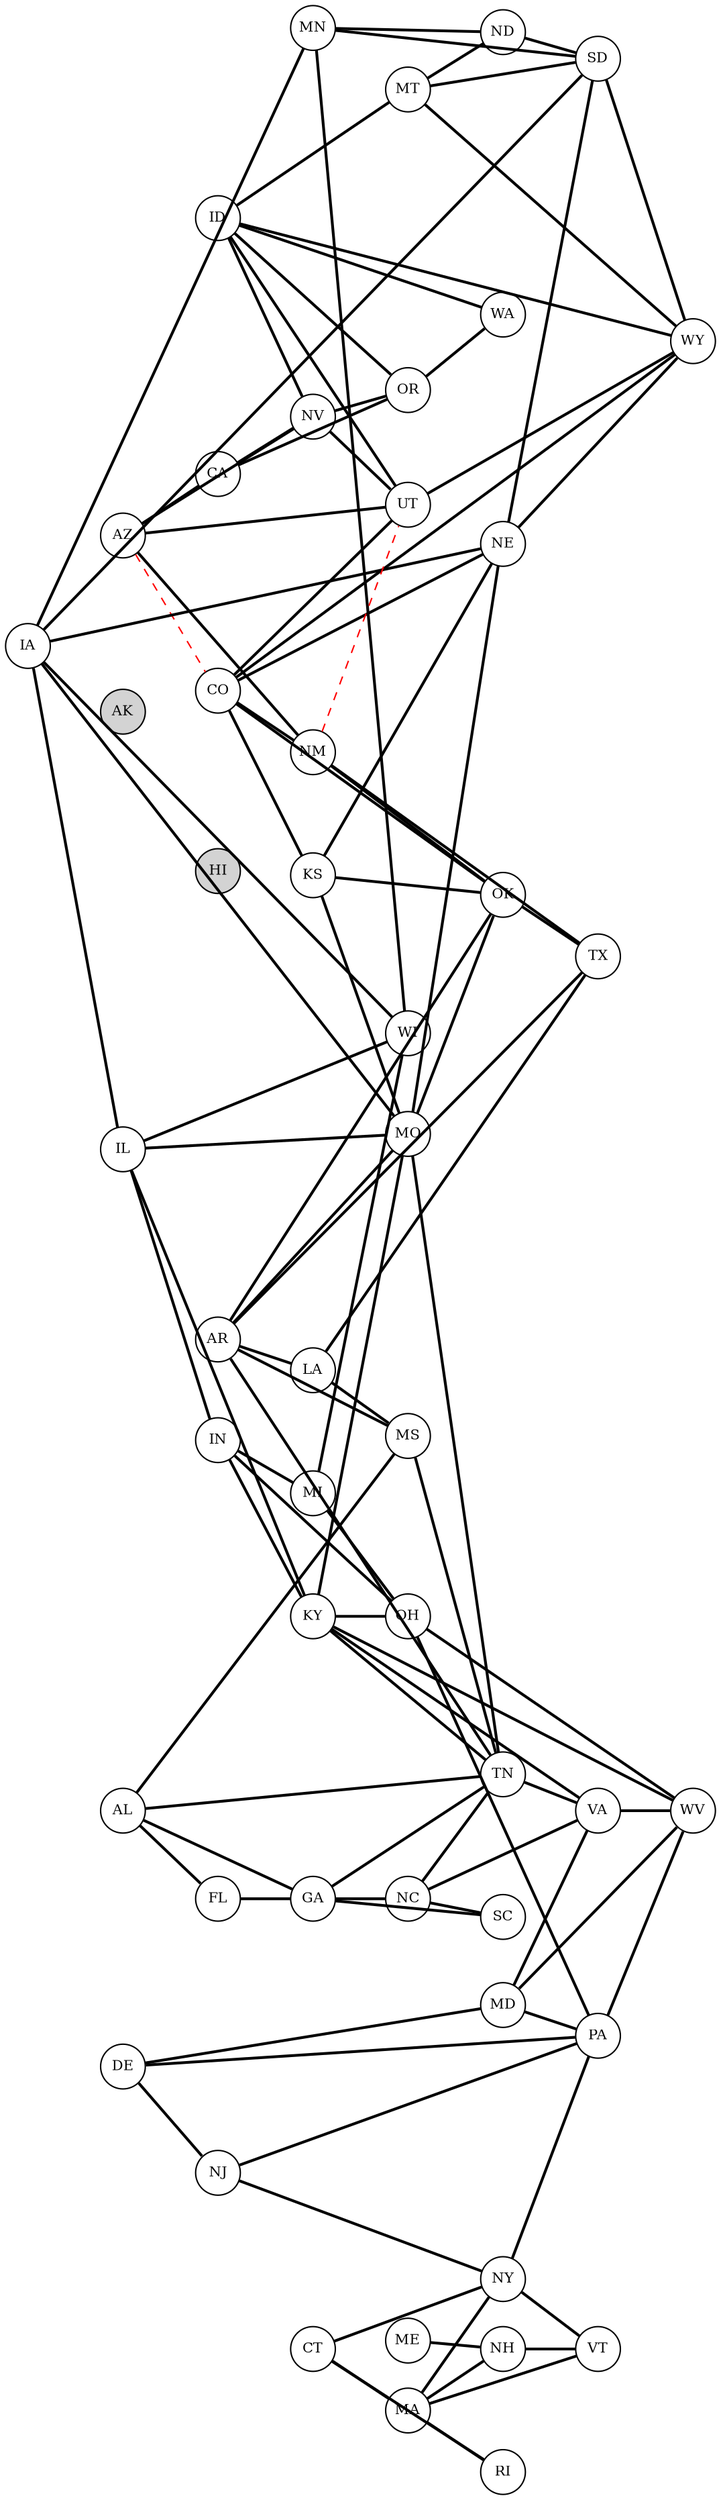 strict graph States {
    rankdir=LR
    splines=line
    node [fixedsize=true fontsize=10 height=0.45 width=0.45]
    penwidth=5

    AK [pos="-119.00,31.00" style=filled fillcolor=lightgray]
    AL [pos="-86.90,32.32"]
    AR [pos="-91.83,35.20"]
    AZ [pos="-111.09,34.05"]
    CA [pos="-119.42,36.78"]
    CO [pos="-105.78,39.55"]
    CT [pos="-73.09,41.60"]
    DE [pos="-75.53,38.91"]
    FL [pos="-81.52,27.66"]
    GA [pos="-82.91,32.16"]
    HI [pos="-111.00,31.00" style=filled fillcolor=lightgray]
    IA [pos="-93.10,41.88"]
    ID [pos="-114.74,44.07"]
    IL [pos="-89.40,40.63"]
    IN [pos="-85.60,40.55"]
    KS [pos="-98.48,39.01"]
    KY [pos="-84.27,37.84"]
    LA [pos="-92.15,31.24"]
    MA [pos="-71.38,42.41"]
    MD [pos="-76.64,39.05"]
    ME [pos="-69.45,45.25"]
    MI [pos="-85.60,44.31"]
    MN [pos="-94.69,46.73"]
    MO [pos="-91.83,37.96"]
    MS [pos="-89.40,32.35"]
    MT [pos="-110.36,46.88"]
    NC [pos="-79.02,35.76"]
    ND [pos="-101.00,47.55"]
    NE [pos="-99.90,41.49"]
    NH [pos="-71.57,43.19"]
    NJ [pos="-74.41,40.06"]
    NM [pos="-105.03,34.97"]
    NV [pos="-116.42,38.80"]
    NY [pos="-74.22,43.30"]
    OH [pos="-82.91,40.42"]
    OK [pos="-97.09,35.01"]
    OR [pos="-120.55,43.80"]
    PA [pos="-77.19,41.20"]
    RI [pos="-71.48,41.58"]
    SC [pos="-81.16,33.84"]
    SD [pos="-99.90,43.97"]
    TN [pos="-86.58,35.52"]
    TX [pos="-99.90,31.97"]
    UT [pos="-111.09,39.32"]
    VA [pos="-78.66,37.43"]
    VT [pos="-72.58,44.56"]
    WA [pos="-120.74,47.75"]
    WI [pos="-88.79,43.78"]
    WV [pos="-80.45,38.60"]
    WY [pos="-107.29,43.08"]

    AL -- FL [style=bold]
    AL -- GA [style=bold]
    AL -- MS [style=bold]
    AL -- TN [style=bold]
    AR -- LA [style=bold]
    AR -- MO [style=bold]
    AR -- MS [style=bold]
    AR -- OK [style=bold]
    AR -- TN [style=bold]
    AR -- TX [style=bold]
    AZ -- CA [style=bold]
    AZ -- NM [style=bold]
    AZ -- NV [style=bold]
    AZ -- UT [style=bold]
    CA -- NV [style=bold]
    CA -- OR [style=bold]
    CO -- KS [style=bold]
    CO -- NE [style=bold]
    CO -- NM [style=bold]
    CO -- OK [style=bold]
    CO -- UT [style=bold]
    CO -- WY [style=bold]
    CT -- MA [style=bold]
    CT -- NY [style=bold]
    CT -- RI [style=bold]
    DE -- MD [style=bold]
    DE -- NJ [style=bold]
    DE -- PA [style=bold]
    FL -- GA [style=bold]
    GA -- NC [style=bold]
    GA -- SC [style=bold]
    GA -- TN [style=bold]
    IA -- IL [style=bold]
    IA -- MN [style=bold]
    IA -- MO [style=bold]
    IA -- NE [style=bold]
    IA -- SD [style=bold]
    IA -- WI [style=bold]
    ID -- MT [style=bold]
    ID -- NV [style=bold]
    ID -- OR [style=bold]
    ID -- UT [style=bold]
    ID -- WA [style=bold]
    ID -- WY [style=bold]
    IL -- IN [style=bold]
    IL -- KY [style=bold]
    IL -- MO [style=bold]
    IL -- WI [style=bold]
    IN -- KY [style=bold]
    IN -- MI [style=bold]
    IN -- OH [style=bold]
    KS -- MO [style=bold]
    KS -- NE [style=bold]
    KS -- OK [style=bold]
    KY -- MO [style=bold]
    KY -- OH [style=bold]
    KY -- TN [style=bold]
    KY -- VA [style=bold]
    KY -- WV [style=bold]
    LA -- MS [style=bold]
    LA -- TX [style=bold]
    MA -- NH [style=bold]
    MA -- NY [style=bold]
    MA -- RI [style=bold]
    MA -- VT [style=bold]
    MD -- PA [style=bold]
    MD -- VA [style=bold]
    MD -- WV [style=bold]
    ME -- NH [style=bold]
    MI -- OH [style=bold]
    MI -- WI [style=bold]
    MN -- ND [style=bold]
    MN -- SD [style=bold]
    MN -- WI [style=bold]
    MO -- NE [style=bold]
    MO -- OK [style=bold]
    MO -- TN [style=bold]
    MS -- TN [style=bold]
    MT -- ND [style=bold]
    MT -- SD [style=bold]
    MT -- WY [style=bold]
    NC -- SC [style=bold]
    NC -- TN [style=bold]
    NC -- VA [style=bold]
    ND -- SD [style=bold]
    NE -- SD [style=bold]
    NE -- WY [style=bold]
    NH -- VT [style=bold]
    NJ -- NY [style=bold]
    NJ -- PA [style=bold]
    NM -- OK [style=bold]
    NM -- TX [style=bold]
    NV -- OR [style=bold]
    NV -- UT [style=bold]
    NY -- PA [style=bold]
    NY -- VT [style=bold]
    OH -- PA [style=bold]
    OH -- WV [style=bold]
    OK -- TX [style=bold]
    OR -- WA [style=bold]
    PA -- WV [style=bold]
    SD -- WY [style=bold]
    TN -- VA [style=bold]
    UT -- WY [style=bold]
    VA -- WV [style=bold]

    AZ -- CO [color=red style=dashed]
    NM -- UT [color=red style=dashed]

    AK -- HI [style=invis]
    AK -- CA [style=invis]
    HI -- TX [style=invis]
    NJ -- CT [style=invis]
    NJ -- MD [style=invis]
}
